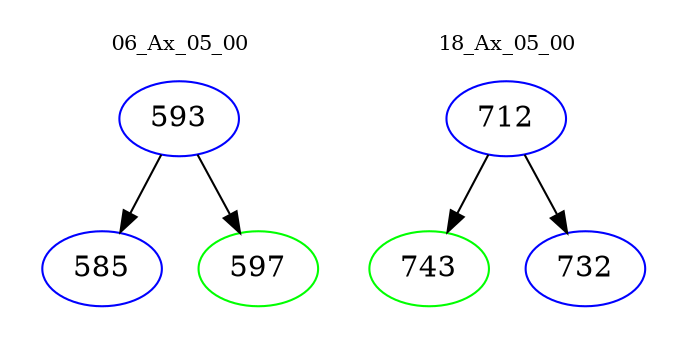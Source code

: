 digraph{
subgraph cluster_0 {
color = white
label = "06_Ax_05_00";
fontsize=10;
T0_593 [label="593", color="blue"]
T0_593 -> T0_585 [color="black"]
T0_585 [label="585", color="blue"]
T0_593 -> T0_597 [color="black"]
T0_597 [label="597", color="green"]
}
subgraph cluster_1 {
color = white
label = "18_Ax_05_00";
fontsize=10;
T1_712 [label="712", color="blue"]
T1_712 -> T1_743 [color="black"]
T1_743 [label="743", color="green"]
T1_712 -> T1_732 [color="black"]
T1_732 [label="732", color="blue"]
}
}
